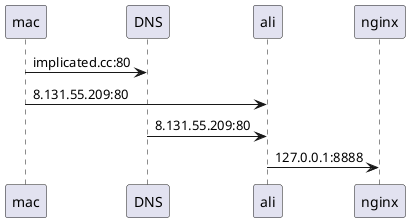 @startuml
'https://plantuml.com/sequence-diagram


mac -> DNS: implicated.cc:80
mac -> ali: 8.131.55.209:80

DNS -> ali: 8.131.55.209:80
ali -> nginx: 127.0.0.1:8888
@enduml